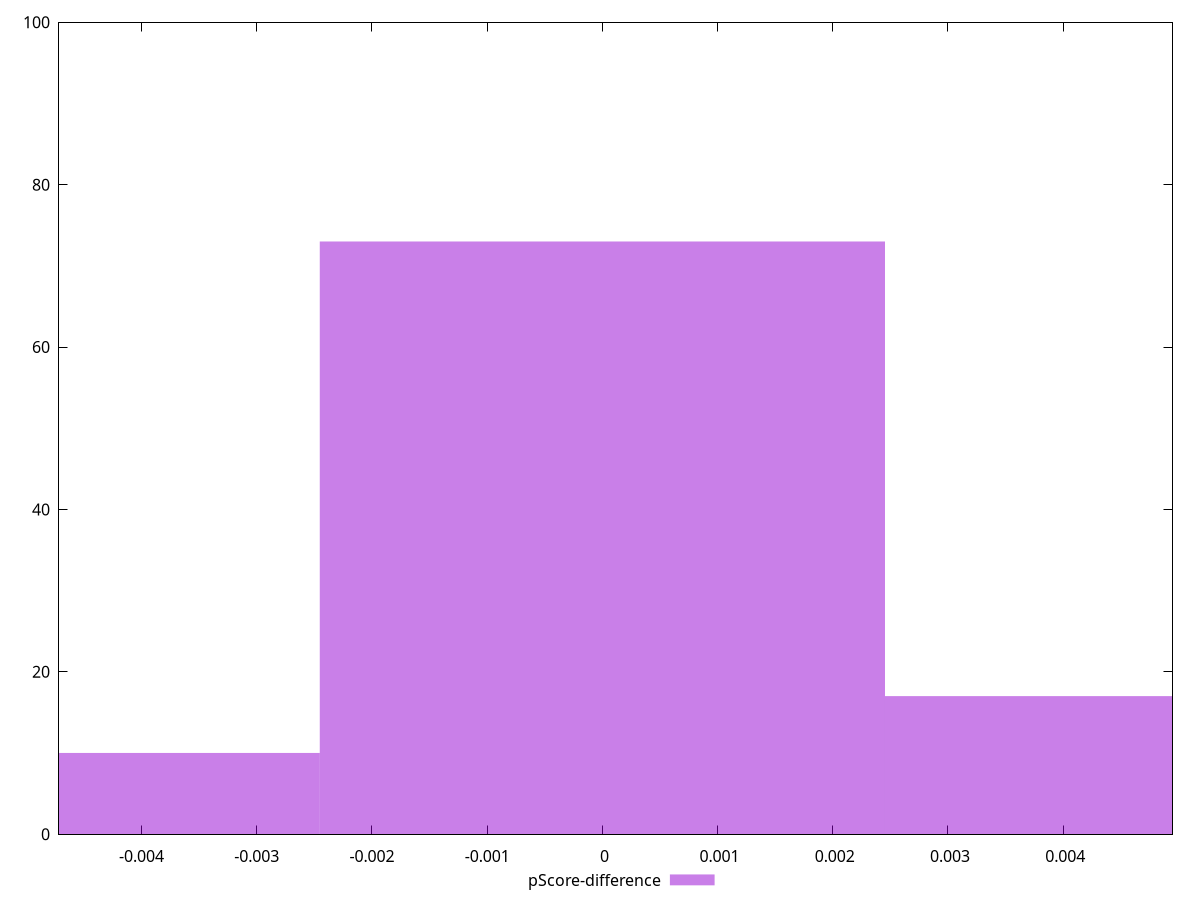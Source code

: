 reset

$pScoreDifference <<EOF
0 73
0.004906822519965607 17
-0.004906822519965607 10
EOF

set key outside below
set boxwidth 0.004906822519965607
set xrange [-0.004717156822092727:0.004949228236066694]
set yrange [0:100]
set trange [0:100]
set style fill transparent solid 0.5 noborder
set terminal svg size 640, 490 enhanced background rgb 'white'
set output "report_00017_2021-02-10T15-08-03.406Z/first-contentful-paint/samples/pages+cached/pScore-difference/histogram.svg"

plot $pScoreDifference title "pScore-difference" with boxes

reset
